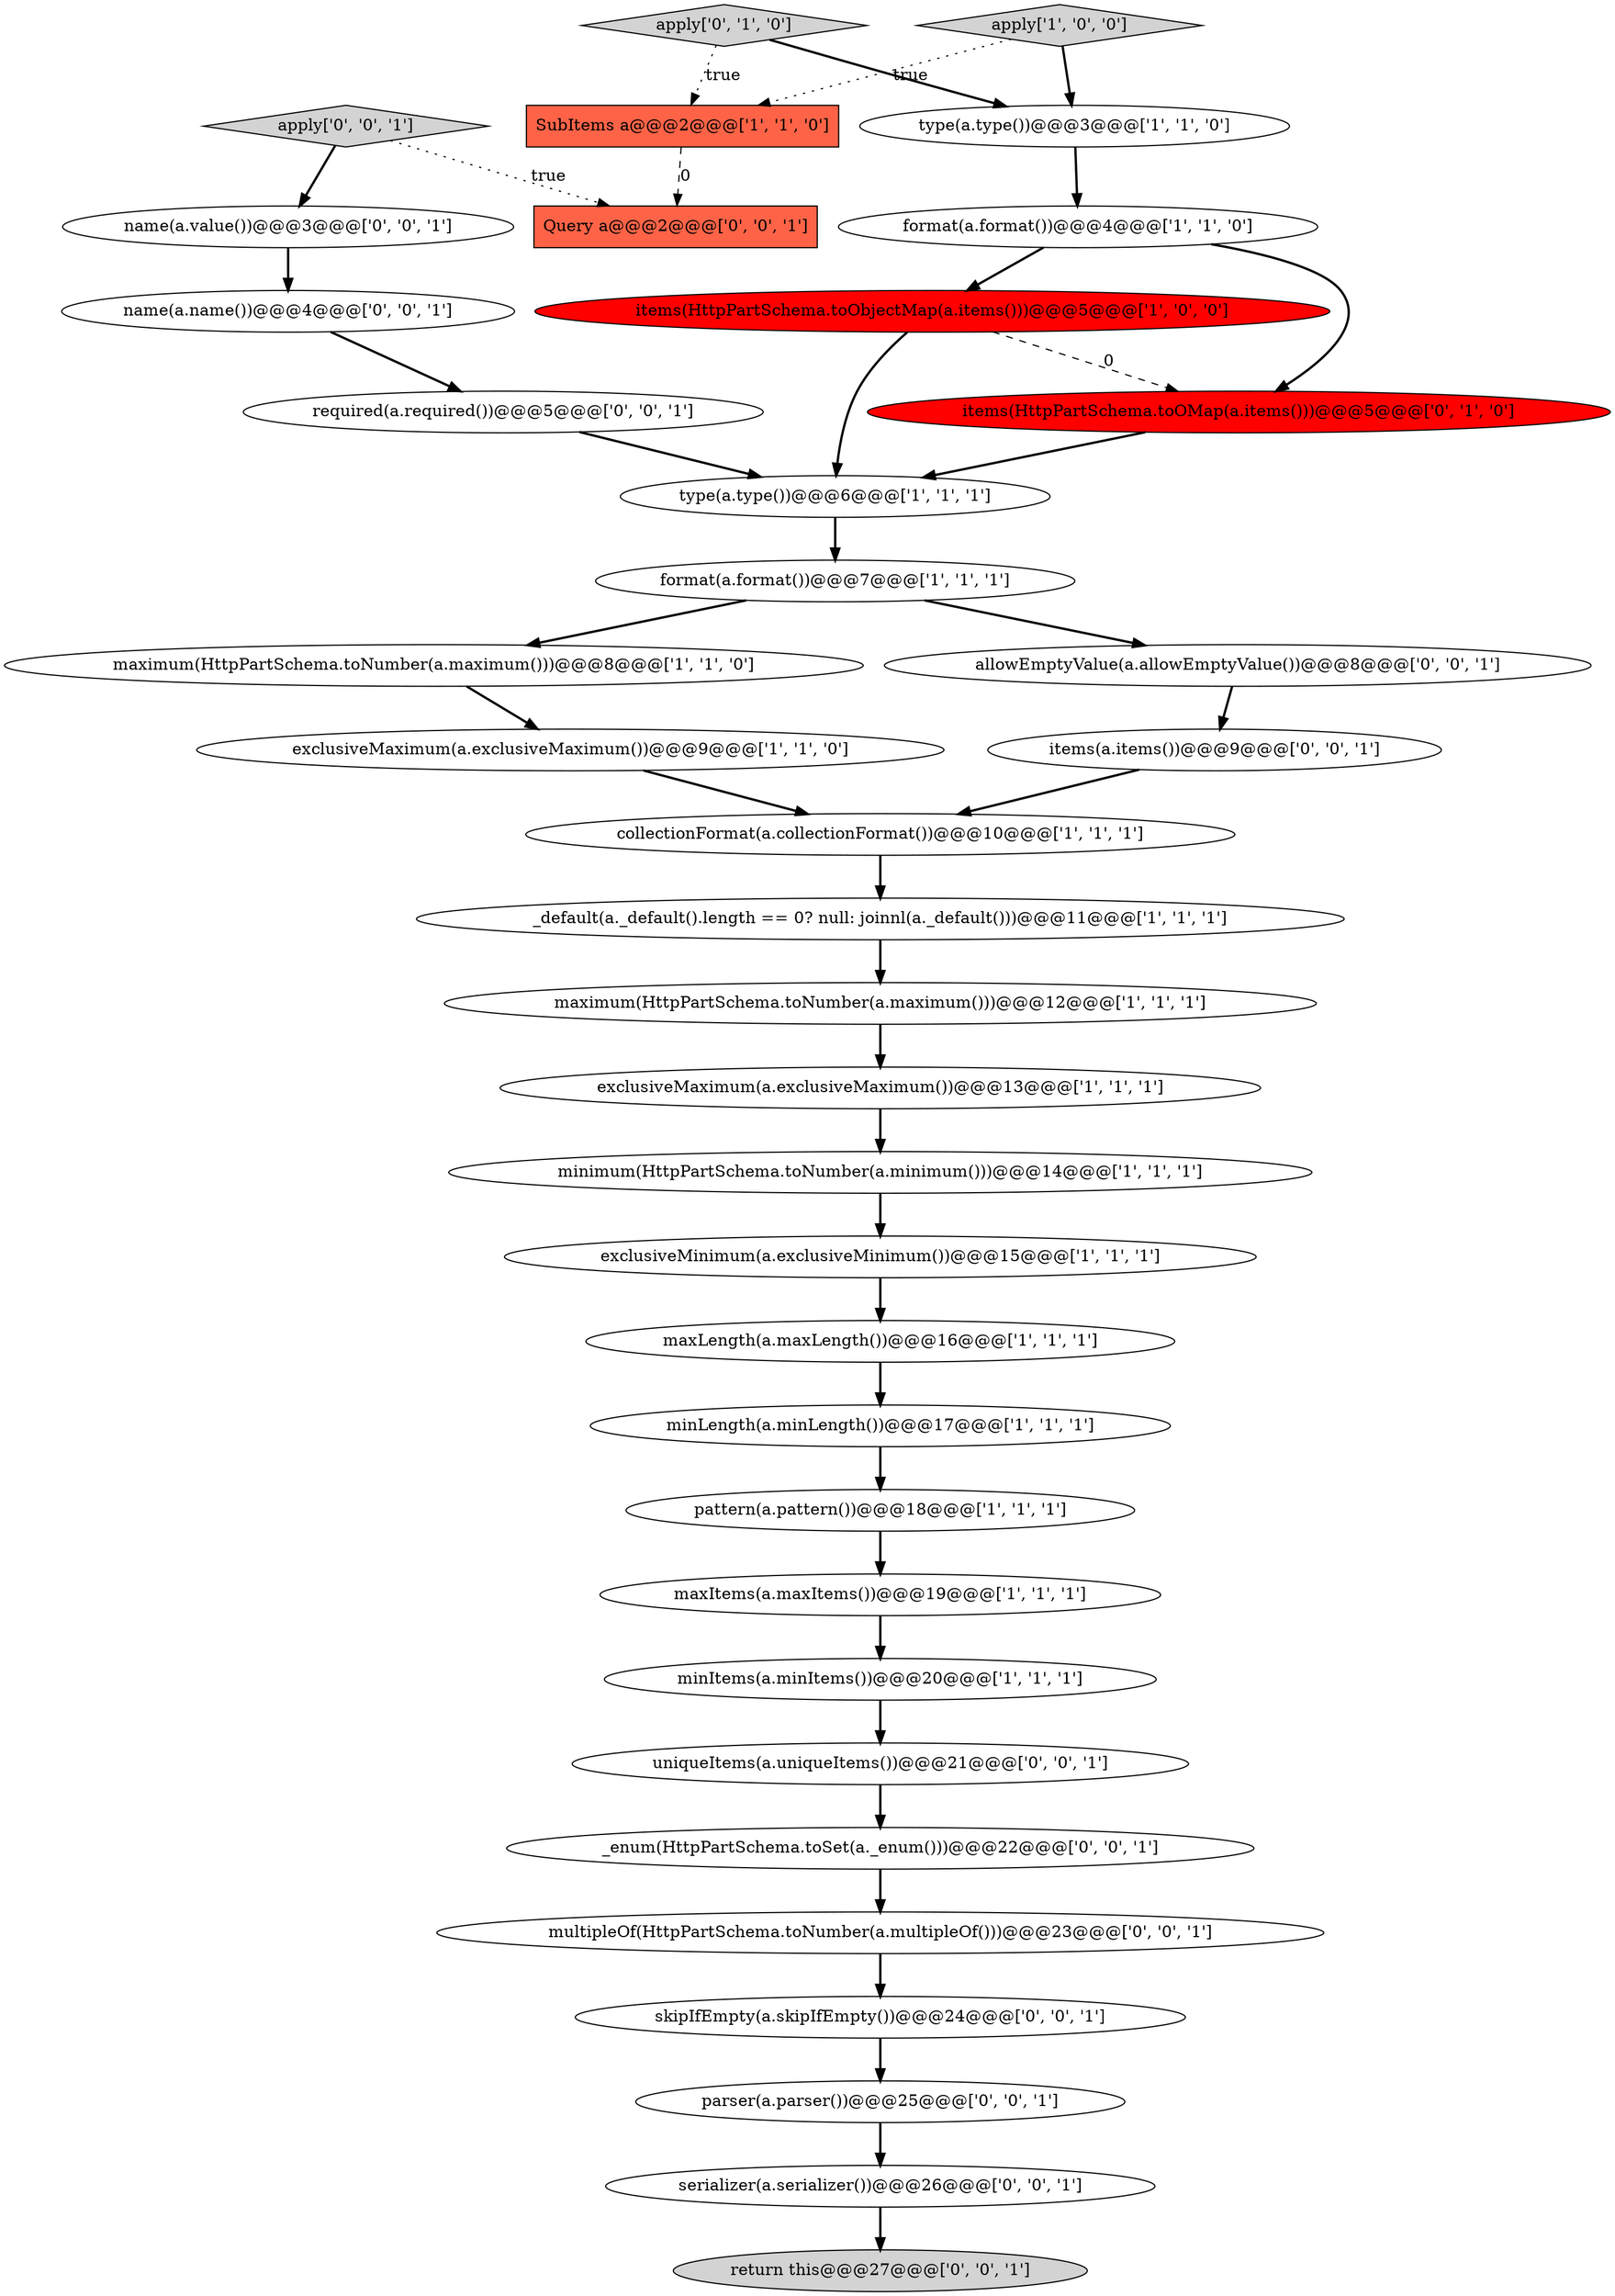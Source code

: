 digraph {
7 [style = filled, label = "maxItems(a.maxItems())@@@19@@@['1', '1', '1']", fillcolor = white, shape = ellipse image = "AAA0AAABBB1BBB"];
4 [style = filled, label = "type(a.type())@@@3@@@['1', '1', '0']", fillcolor = white, shape = ellipse image = "AAA0AAABBB1BBB"];
32 [style = filled, label = "name(a.value())@@@3@@@['0', '0', '1']", fillcolor = white, shape = ellipse image = "AAA0AAABBB3BBB"];
9 [style = filled, label = "exclusiveMinimum(a.exclusiveMinimum())@@@15@@@['1', '1', '1']", fillcolor = white, shape = ellipse image = "AAA0AAABBB1BBB"];
23 [style = filled, label = "return this@@@27@@@['0', '0', '1']", fillcolor = lightgray, shape = ellipse image = "AAA0AAABBB3BBB"];
34 [style = filled, label = "required(a.required())@@@5@@@['0', '0', '1']", fillcolor = white, shape = ellipse image = "AAA0AAABBB3BBB"];
20 [style = filled, label = "apply['0', '1', '0']", fillcolor = lightgray, shape = diamond image = "AAA0AAABBB2BBB"];
18 [style = filled, label = "type(a.type())@@@6@@@['1', '1', '1']", fillcolor = white, shape = ellipse image = "AAA0AAABBB1BBB"];
1 [style = filled, label = "exclusiveMaximum(a.exclusiveMaximum())@@@9@@@['1', '1', '0']", fillcolor = white, shape = ellipse image = "AAA0AAABBB1BBB"];
33 [style = filled, label = "allowEmptyValue(a.allowEmptyValue())@@@8@@@['0', '0', '1']", fillcolor = white, shape = ellipse image = "AAA0AAABBB3BBB"];
31 [style = filled, label = "serializer(a.serializer())@@@26@@@['0', '0', '1']", fillcolor = white, shape = ellipse image = "AAA0AAABBB3BBB"];
10 [style = filled, label = "minItems(a.minItems())@@@20@@@['1', '1', '1']", fillcolor = white, shape = ellipse image = "AAA0AAABBB1BBB"];
11 [style = filled, label = "exclusiveMaximum(a.exclusiveMaximum())@@@13@@@['1', '1', '1']", fillcolor = white, shape = ellipse image = "AAA0AAABBB1BBB"];
27 [style = filled, label = "skipIfEmpty(a.skipIfEmpty())@@@24@@@['0', '0', '1']", fillcolor = white, shape = ellipse image = "AAA0AAABBB3BBB"];
17 [style = filled, label = "minimum(HttpPartSchema.toNumber(a.minimum()))@@@14@@@['1', '1', '1']", fillcolor = white, shape = ellipse image = "AAA0AAABBB1BBB"];
12 [style = filled, label = "minLength(a.minLength())@@@17@@@['1', '1', '1']", fillcolor = white, shape = ellipse image = "AAA0AAABBB1BBB"];
19 [style = filled, label = "maxLength(a.maxLength())@@@16@@@['1', '1', '1']", fillcolor = white, shape = ellipse image = "AAA0AAABBB1BBB"];
14 [style = filled, label = "maximum(HttpPartSchema.toNumber(a.maximum()))@@@12@@@['1', '1', '1']", fillcolor = white, shape = ellipse image = "AAA0AAABBB1BBB"];
5 [style = filled, label = "_default(a._default().length == 0? null: joinnl(a._default()))@@@11@@@['1', '1', '1']", fillcolor = white, shape = ellipse image = "AAA0AAABBB1BBB"];
15 [style = filled, label = "format(a.format())@@@7@@@['1', '1', '1']", fillcolor = white, shape = ellipse image = "AAA0AAABBB1BBB"];
6 [style = filled, label = "pattern(a.pattern())@@@18@@@['1', '1', '1']", fillcolor = white, shape = ellipse image = "AAA0AAABBB1BBB"];
3 [style = filled, label = "SubItems a@@@2@@@['1', '1', '0']", fillcolor = tomato, shape = box image = "AAA0AAABBB1BBB"];
24 [style = filled, label = "multipleOf(HttpPartSchema.toNumber(a.multipleOf()))@@@23@@@['0', '0', '1']", fillcolor = white, shape = ellipse image = "AAA0AAABBB3BBB"];
28 [style = filled, label = "Query a@@@2@@@['0', '0', '1']", fillcolor = tomato, shape = box image = "AAA0AAABBB3BBB"];
29 [style = filled, label = "name(a.name())@@@4@@@['0', '0', '1']", fillcolor = white, shape = ellipse image = "AAA0AAABBB3BBB"];
30 [style = filled, label = "uniqueItems(a.uniqueItems())@@@21@@@['0', '0', '1']", fillcolor = white, shape = ellipse image = "AAA0AAABBB3BBB"];
13 [style = filled, label = "format(a.format())@@@4@@@['1', '1', '0']", fillcolor = white, shape = ellipse image = "AAA0AAABBB1BBB"];
26 [style = filled, label = "items(a.items())@@@9@@@['0', '0', '1']", fillcolor = white, shape = ellipse image = "AAA0AAABBB3BBB"];
21 [style = filled, label = "items(HttpPartSchema.toOMap(a.items()))@@@5@@@['0', '1', '0']", fillcolor = red, shape = ellipse image = "AAA1AAABBB2BBB"];
22 [style = filled, label = "_enum(HttpPartSchema.toSet(a._enum()))@@@22@@@['0', '0', '1']", fillcolor = white, shape = ellipse image = "AAA0AAABBB3BBB"];
35 [style = filled, label = "parser(a.parser())@@@25@@@['0', '0', '1']", fillcolor = white, shape = ellipse image = "AAA0AAABBB3BBB"];
0 [style = filled, label = "maximum(HttpPartSchema.toNumber(a.maximum()))@@@8@@@['1', '1', '0']", fillcolor = white, shape = ellipse image = "AAA0AAABBB1BBB"];
16 [style = filled, label = "collectionFormat(a.collectionFormat())@@@10@@@['1', '1', '1']", fillcolor = white, shape = ellipse image = "AAA0AAABBB1BBB"];
25 [style = filled, label = "apply['0', '0', '1']", fillcolor = lightgray, shape = diamond image = "AAA0AAABBB3BBB"];
8 [style = filled, label = "items(HttpPartSchema.toObjectMap(a.items()))@@@5@@@['1', '0', '0']", fillcolor = red, shape = ellipse image = "AAA1AAABBB1BBB"];
2 [style = filled, label = "apply['1', '0', '0']", fillcolor = lightgray, shape = diamond image = "AAA0AAABBB1BBB"];
2->3 [style = dotted, label="true"];
35->31 [style = bold, label=""];
30->22 [style = bold, label=""];
31->23 [style = bold, label=""];
3->28 [style = dashed, label="0"];
19->12 [style = bold, label=""];
7->10 [style = bold, label=""];
8->18 [style = bold, label=""];
17->9 [style = bold, label=""];
4->13 [style = bold, label=""];
18->15 [style = bold, label=""];
25->32 [style = bold, label=""];
34->18 [style = bold, label=""];
25->28 [style = dotted, label="true"];
5->14 [style = bold, label=""];
29->34 [style = bold, label=""];
8->21 [style = dashed, label="0"];
12->6 [style = bold, label=""];
2->4 [style = bold, label=""];
21->18 [style = bold, label=""];
27->35 [style = bold, label=""];
20->4 [style = bold, label=""];
33->26 [style = bold, label=""];
32->29 [style = bold, label=""];
26->16 [style = bold, label=""];
1->16 [style = bold, label=""];
0->1 [style = bold, label=""];
15->0 [style = bold, label=""];
16->5 [style = bold, label=""];
9->19 [style = bold, label=""];
20->3 [style = dotted, label="true"];
11->17 [style = bold, label=""];
22->24 [style = bold, label=""];
13->8 [style = bold, label=""];
6->7 [style = bold, label=""];
13->21 [style = bold, label=""];
14->11 [style = bold, label=""];
10->30 [style = bold, label=""];
24->27 [style = bold, label=""];
15->33 [style = bold, label=""];
}
